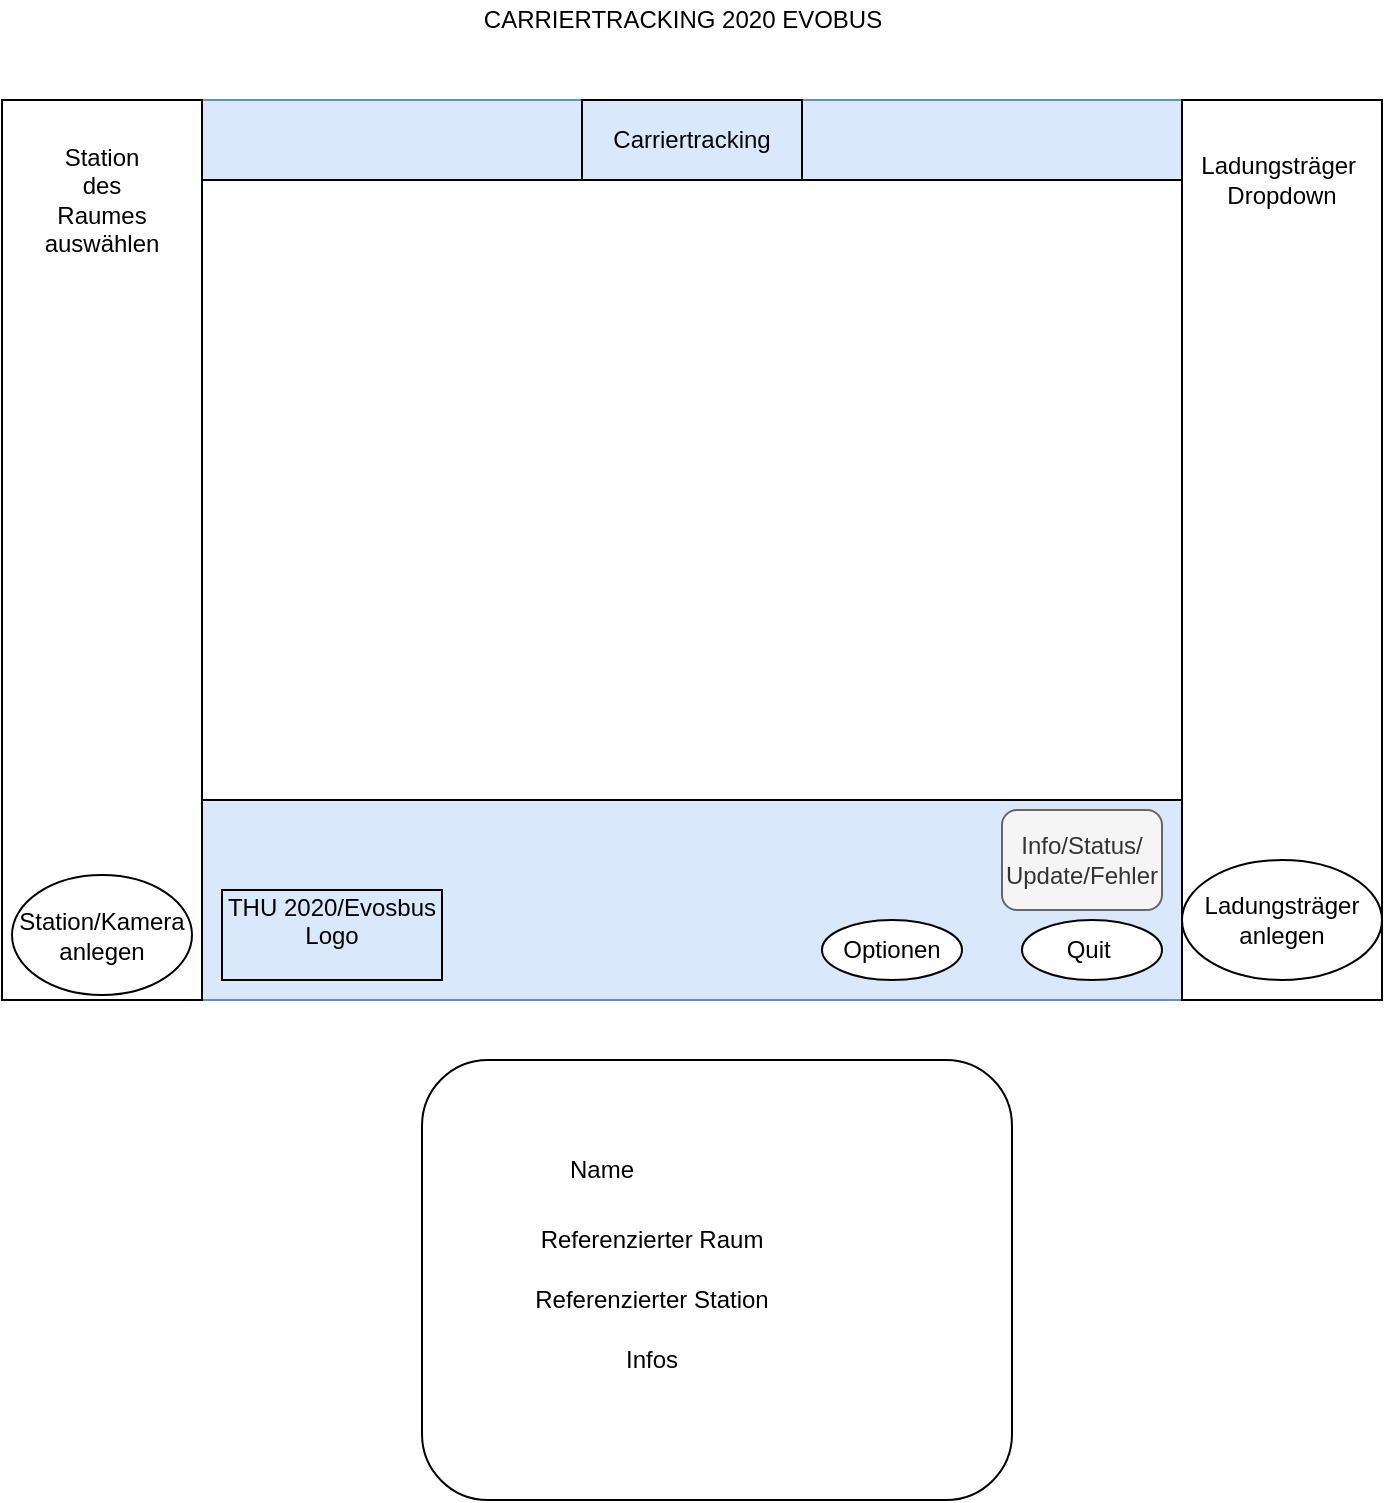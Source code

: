 <mxfile version="14.0.0" type="device"><diagram id="QgrqokPotldNIRg52v37" name="Page-1"><mxGraphModel dx="1130" dy="812" grid="1" gridSize="10" guides="1" tooltips="1" connect="1" arrows="1" fold="1" page="1" pageScale="1" pageWidth="827" pageHeight="1169" math="0" shadow="0"><root><mxCell id="0"/><mxCell id="1" parent="0"/><mxCell id="9W9rgmVjzY9UTI5TnQNx-1" value="" style="rounded=0;whiteSpace=wrap;html=1;fillColor=#dae8fc;strokeColor=#6c8ebf;" parent="1" vertex="1"><mxGeometry x="80" y="60" width="690" height="450" as="geometry"/></mxCell><mxCell id="9W9rgmVjzY9UTI5TnQNx-2" value="" style="rounded=0;whiteSpace=wrap;html=1;" parent="1" vertex="1"><mxGeometry x="180" y="100" width="490" height="310" as="geometry"/></mxCell><mxCell id="9W9rgmVjzY9UTI5TnQNx-3" value="" style="rounded=0;whiteSpace=wrap;html=1;" parent="1" vertex="1"><mxGeometry x="170" y="140" height="370" as="geometry"/></mxCell><mxCell id="9W9rgmVjzY9UTI5TnQNx-5" value="Info/Status/&lt;br&gt;Update/Fehler" style="rounded=1;whiteSpace=wrap;html=1;fillColor=#f5f5f5;strokeColor=#666666;fontColor=#333333;" parent="1" vertex="1"><mxGeometry x="580" y="415" width="80" height="50" as="geometry"/></mxCell><mxCell id="9W9rgmVjzY9UTI5TnQNx-6" value="" style="rounded=0;whiteSpace=wrap;html=1;" parent="1" vertex="1"><mxGeometry x="670" y="60" width="100" height="450" as="geometry"/></mxCell><mxCell id="9W9rgmVjzY9UTI5TnQNx-7" value="" style="rounded=0;whiteSpace=wrap;html=1;" parent="1" vertex="1"><mxGeometry x="80" y="60" width="100" height="450" as="geometry"/></mxCell><mxCell id="9W9rgmVjzY9UTI5TnQNx-9" value="Station des Raumes auswählen" style="text;html=1;strokeColor=none;fillColor=none;align=center;verticalAlign=middle;whiteSpace=wrap;rounded=0;" parent="1" vertex="1"><mxGeometry x="110" y="100" width="40" height="20" as="geometry"/></mxCell><mxCell id="9W9rgmVjzY9UTI5TnQNx-10" value="Ladungsträger&amp;nbsp;&lt;br&gt;Dropdown" style="text;html=1;strokeColor=none;fillColor=none;align=center;verticalAlign=middle;whiteSpace=wrap;rounded=0;" parent="1" vertex="1"><mxGeometry x="700" y="90" width="40" height="20" as="geometry"/></mxCell><mxCell id="9W9rgmVjzY9UTI5TnQNx-12" value="Station/Kamera anlegen" style="ellipse;whiteSpace=wrap;html=1;" parent="1" vertex="1"><mxGeometry x="85" y="447.5" width="90" height="60" as="geometry"/></mxCell><mxCell id="9W9rgmVjzY9UTI5TnQNx-13" value="Ladungsträger anlegen" style="ellipse;whiteSpace=wrap;html=1;" parent="1" vertex="1"><mxGeometry x="670" y="440" width="100" height="60" as="geometry"/></mxCell><mxCell id="9W9rgmVjzY9UTI5TnQNx-16" value="" style="rounded=1;whiteSpace=wrap;html=1;" parent="1" vertex="1"><mxGeometry x="290" y="540" width="295" height="220" as="geometry"/></mxCell><mxCell id="9W9rgmVjzY9UTI5TnQNx-17" value="Name" style="text;html=1;strokeColor=none;fillColor=none;align=center;verticalAlign=middle;whiteSpace=wrap;rounded=0;" parent="1" vertex="1"><mxGeometry x="330" y="585" width="100" height="20" as="geometry"/></mxCell><mxCell id="9W9rgmVjzY9UTI5TnQNx-18" value="Referenzierter Raum" style="text;html=1;strokeColor=none;fillColor=none;align=center;verticalAlign=middle;whiteSpace=wrap;rounded=0;" parent="1" vertex="1"><mxGeometry x="330" y="620" width="150" height="20" as="geometry"/></mxCell><mxCell id="9W9rgmVjzY9UTI5TnQNx-19" value="Referenzierter Station" style="text;html=1;strokeColor=none;fillColor=none;align=center;verticalAlign=middle;whiteSpace=wrap;rounded=0;" parent="1" vertex="1"><mxGeometry x="330" y="650" width="150" height="20" as="geometry"/></mxCell><mxCell id="9W9rgmVjzY9UTI5TnQNx-20" value="Infos" style="text;html=1;strokeColor=none;fillColor=none;align=center;verticalAlign=middle;whiteSpace=wrap;rounded=0;" parent="1" vertex="1"><mxGeometry x="330" y="680" width="150" height="20" as="geometry"/></mxCell><mxCell id="9W9rgmVjzY9UTI5TnQNx-21" value="THU 2020/Evosbus Logo&lt;span style=&quot;color: rgba(0 , 0 , 0 , 0) ; font-family: monospace ; font-size: 0px&quot;&gt;%3CmxGraphModel%3E%3Croot%3E%3CmxCell%20id%3D%220%22%2F%3E%3CmxCell%20id%3D%221%22%20parent%3D%220%22%2F%3E%3CmxCell%20id%3D%222%22%20value%3D%22Referenzierter%20Raum%22%20style%3D%22text%3Bhtml%3D1%3BstrokeColor%3Dnone%3BfillColor%3Dnone%3Balign%3Dcenter%3BverticalAlign%3Dmiddle%3BwhiteSpace%3Dwrap%3Brounded%3D0%3B%22%20vertex%3D%221%22%20parent%3D%221%22%3E%3CmxGeometry%20x%3D%22330%22%20y%3D%22620%22%20width%3D%22150%22%20height%3D%2220%22%20as%3D%22geometry%22%2F%3E%3C%2FmxCell%3E%3C%2Froot%3E%3C%2FmxGraphModel%3E&lt;br&gt;Evoe&lt;br&gt;&lt;/span&gt;" style="text;html=1;fillColor=none;align=center;verticalAlign=middle;whiteSpace=wrap;rounded=0;strokeColor=#000000;" parent="1" vertex="1"><mxGeometry x="190" y="455" width="110" height="45" as="geometry"/></mxCell><mxCell id="9W9rgmVjzY9UTI5TnQNx-22" value="Carriertracking" style="text;html=1;fillColor=none;align=center;verticalAlign=middle;whiteSpace=wrap;rounded=0;strokeColor=#000000;" parent="1" vertex="1"><mxGeometry x="370" y="60" width="110" height="40" as="geometry"/></mxCell><mxCell id="9W9rgmVjzY9UTI5TnQNx-23" value="CARRIERTRACKING 2020 EVOBUS" style="text;html=1;align=center;verticalAlign=middle;resizable=0;points=[];autosize=1;" parent="1" vertex="1"><mxGeometry x="315" y="10" width="210" height="20" as="geometry"/></mxCell><mxCell id="UlNgMtnPtbjhEE8qVA18-1" value="Optionen" style="ellipse;whiteSpace=wrap;html=1;" parent="1" vertex="1"><mxGeometry x="490" y="470" width="70" height="30" as="geometry"/></mxCell><mxCell id="UlNgMtnPtbjhEE8qVA18-2" value="Quit&amp;nbsp;" style="ellipse;whiteSpace=wrap;html=1;" parent="1" vertex="1"><mxGeometry x="590" y="470" width="70" height="30" as="geometry"/></mxCell></root></mxGraphModel></diagram></mxfile>